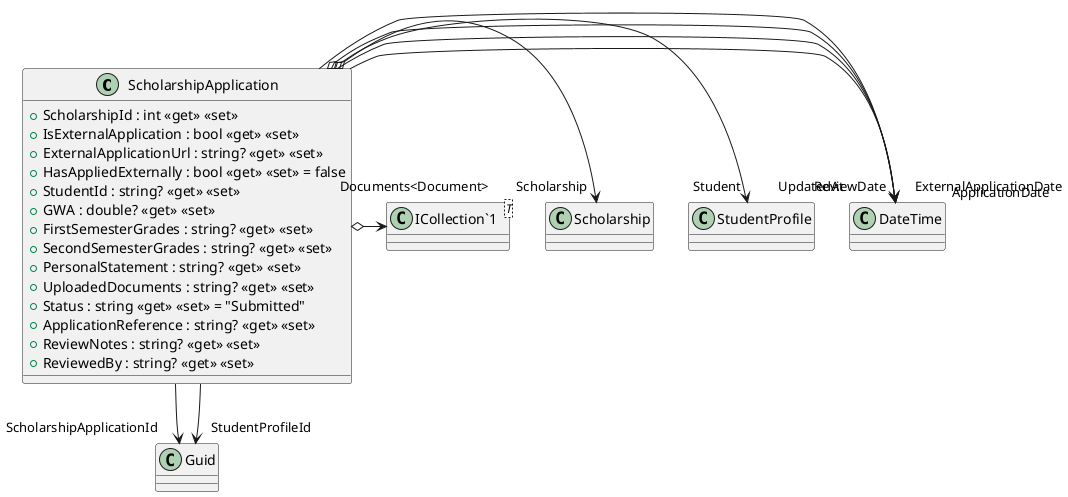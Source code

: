 @startuml
class ScholarshipApplication {
    + ScholarshipId : int <<get>> <<set>>
    + IsExternalApplication : bool <<get>> <<set>>
    + ExternalApplicationUrl : string? <<get>> <<set>>
    + HasAppliedExternally : bool <<get>> <<set>> = false
    + StudentId : string? <<get>> <<set>>
    + GWA : double? <<get>> <<set>>
    + FirstSemesterGrades : string? <<get>> <<set>>
    + SecondSemesterGrades : string? <<get>> <<set>>
    + PersonalStatement : string? <<get>> <<set>>
    + UploadedDocuments : string? <<get>> <<set>>
    + Status : string <<get>> <<set>> = "Submitted"
    + ApplicationReference : string? <<get>> <<set>>
    + ReviewNotes : string? <<get>> <<set>>
    + ReviewedBy : string? <<get>> <<set>>
}
class "ICollection`1"<T> {
}
ScholarshipApplication --> "ScholarshipApplicationId" Guid
ScholarshipApplication --> "StudentProfileId" Guid
ScholarshipApplication --> "ExternalApplicationDate" DateTime
ScholarshipApplication --> "ReviewDate" DateTime
ScholarshipApplication o-> "ApplicationDate" DateTime
ScholarshipApplication --> "UpdatedAt" DateTime
ScholarshipApplication o-> "Student" StudentProfile
ScholarshipApplication o-> "Scholarship" Scholarship
ScholarshipApplication o-> "Documents<Document>" "ICollection`1"
@enduml
